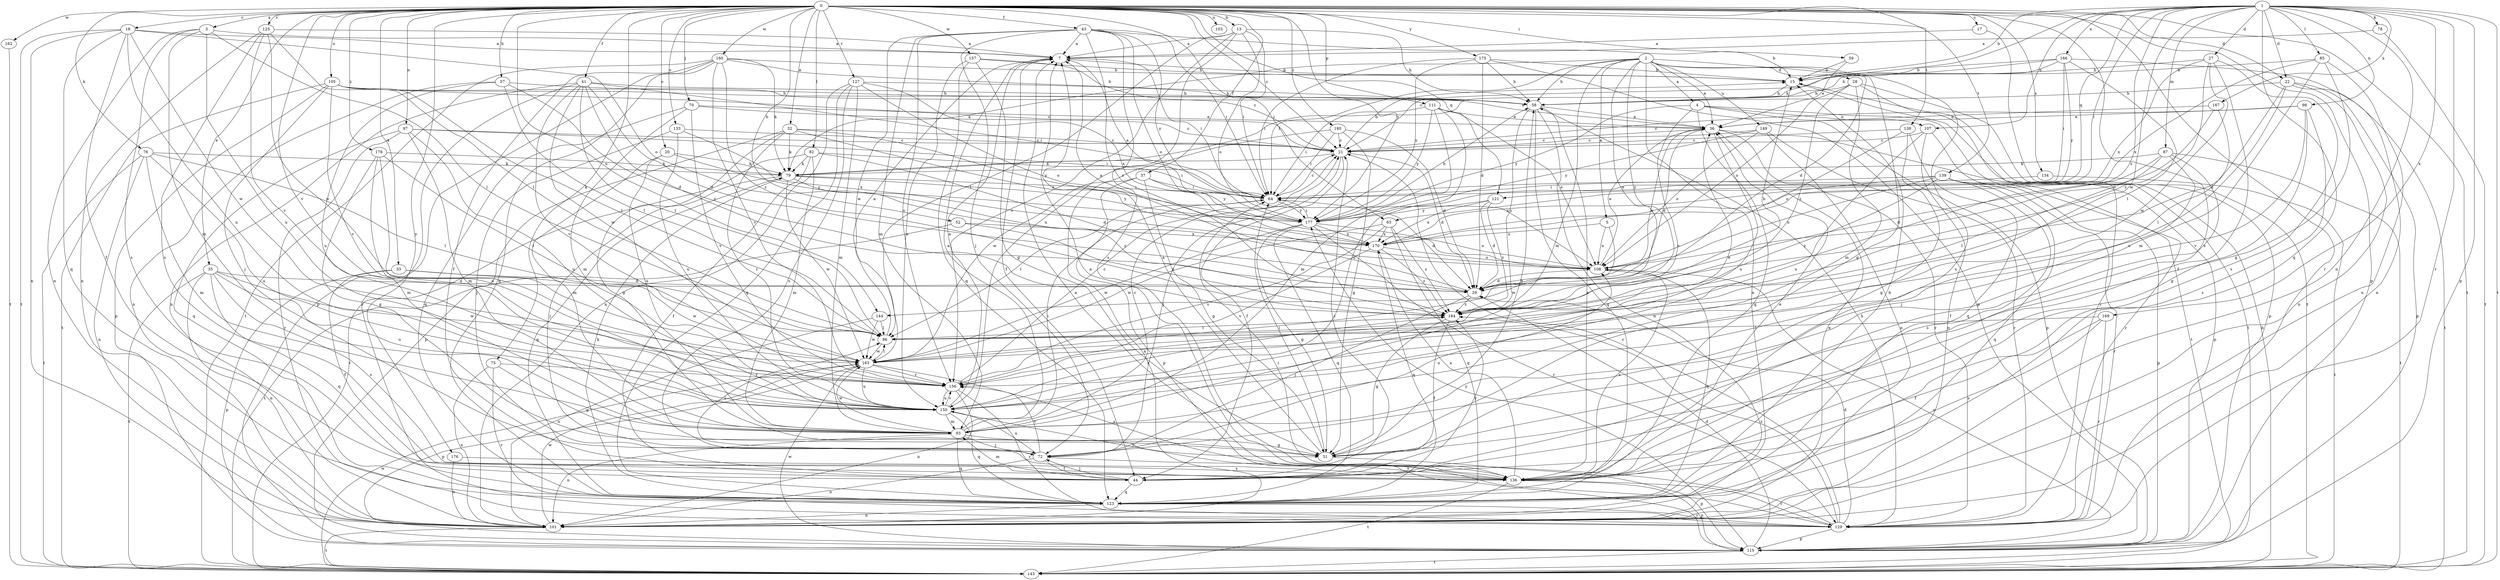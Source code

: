 strict digraph  {
0;
1;
2;
3;
4;
5;
7;
13;
15;
17;
18;
20;
21;
22;
27;
28;
29;
32;
33;
35;
36;
37;
41;
43;
44;
51;
52;
57;
58;
59;
63;
64;
70;
72;
75;
76;
78;
79;
82;
85;
86;
87;
93;
97;
98;
101;
103;
105;
107;
108;
111;
115;
121;
123;
125;
127;
129;
133;
134;
136;
138;
139;
143;
144;
149;
150;
156;
157;
160;
162;
163;
166;
167;
169;
170;
175;
176;
177;
178;
180;
184;
0 -> 3  [label=a];
0 -> 13  [label=b];
0 -> 17  [label=c];
0 -> 18  [label=c];
0 -> 20  [label=c];
0 -> 21  [label=c];
0 -> 22  [label=d];
0 -> 32  [label=e];
0 -> 33  [label=e];
0 -> 35  [label=e];
0 -> 37  [label=f];
0 -> 41  [label=f];
0 -> 43  [label=f];
0 -> 52  [label=h];
0 -> 57  [label=h];
0 -> 59  [label=i];
0 -> 63  [label=i];
0 -> 70  [label=j];
0 -> 75  [label=k];
0 -> 76  [label=k];
0 -> 82  [label=l];
0 -> 97  [label=n];
0 -> 103  [label=o];
0 -> 105  [label=o];
0 -> 111  [label=p];
0 -> 115  [label=p];
0 -> 121  [label=q];
0 -> 125  [label=r];
0 -> 127  [label=r];
0 -> 129  [label=r];
0 -> 133  [label=s];
0 -> 134  [label=s];
0 -> 136  [label=s];
0 -> 138  [label=t];
0 -> 139  [label=t];
0 -> 143  [label=t];
0 -> 144  [label=u];
0 -> 156  [label=v];
0 -> 157  [label=w];
0 -> 160  [label=w];
0 -> 162  [label=w];
0 -> 175  [label=y];
0 -> 176  [label=y];
0 -> 177  [label=y];
0 -> 178  [label=z];
0 -> 180  [label=z];
1 -> 15  [label=b];
1 -> 22  [label=d];
1 -> 27  [label=d];
1 -> 63  [label=i];
1 -> 78  [label=k];
1 -> 79  [label=k];
1 -> 85  [label=l];
1 -> 87  [label=m];
1 -> 98  [label=n];
1 -> 101  [label=n];
1 -> 107  [label=o];
1 -> 115  [label=p];
1 -> 121  [label=q];
1 -> 123  [label=q];
1 -> 129  [label=r];
1 -> 143  [label=t];
1 -> 163  [label=w];
1 -> 166  [label=x];
1 -> 167  [label=x];
1 -> 169  [label=x];
1 -> 184  [label=z];
2 -> 4  [label=a];
2 -> 5  [label=a];
2 -> 28  [label=d];
2 -> 29  [label=d];
2 -> 36  [label=e];
2 -> 51  [label=g];
2 -> 58  [label=h];
2 -> 64  [label=i];
2 -> 79  [label=k];
2 -> 93  [label=m];
2 -> 101  [label=n];
2 -> 136  [label=s];
2 -> 144  [label=u];
2 -> 149  [label=u];
2 -> 184  [label=z];
3 -> 7  [label=a];
3 -> 86  [label=l];
3 -> 93  [label=m];
3 -> 101  [label=n];
3 -> 136  [label=s];
3 -> 150  [label=u];
4 -> 107  [label=o];
4 -> 115  [label=p];
4 -> 123  [label=q];
4 -> 143  [label=t];
4 -> 156  [label=v];
4 -> 177  [label=y];
5 -> 108  [label=o];
5 -> 163  [label=w];
5 -> 170  [label=x];
7 -> 15  [label=b];
7 -> 44  [label=f];
7 -> 64  [label=i];
13 -> 7  [label=a];
13 -> 58  [label=h];
13 -> 64  [label=i];
13 -> 86  [label=l];
13 -> 108  [label=o];
13 -> 150  [label=u];
13 -> 156  [label=v];
15 -> 58  [label=h];
15 -> 143  [label=t];
17 -> 7  [label=a];
17 -> 143  [label=t];
18 -> 7  [label=a];
18 -> 44  [label=f];
18 -> 101  [label=n];
18 -> 108  [label=o];
18 -> 123  [label=q];
18 -> 143  [label=t];
18 -> 150  [label=u];
18 -> 163  [label=w];
20 -> 79  [label=k];
20 -> 93  [label=m];
20 -> 150  [label=u];
20 -> 177  [label=y];
21 -> 15  [label=b];
21 -> 29  [label=d];
21 -> 44  [label=f];
21 -> 72  [label=j];
21 -> 79  [label=k];
22 -> 29  [label=d];
22 -> 58  [label=h];
22 -> 101  [label=n];
22 -> 115  [label=p];
22 -> 143  [label=t];
22 -> 150  [label=u];
27 -> 15  [label=b];
27 -> 44  [label=f];
27 -> 136  [label=s];
27 -> 163  [label=w];
27 -> 170  [label=x];
27 -> 184  [label=z];
28 -> 58  [label=h];
28 -> 93  [label=m];
28 -> 108  [label=o];
28 -> 115  [label=p];
28 -> 129  [label=r];
28 -> 184  [label=z];
29 -> 7  [label=a];
29 -> 36  [label=e];
29 -> 72  [label=j];
29 -> 184  [label=z];
32 -> 21  [label=c];
32 -> 51  [label=g];
32 -> 79  [label=k];
32 -> 115  [label=p];
32 -> 170  [label=x];
32 -> 177  [label=y];
32 -> 150  [label=r];
33 -> 29  [label=d];
33 -> 44  [label=f];
33 -> 115  [label=p];
33 -> 163  [label=w];
35 -> 29  [label=d];
35 -> 101  [label=n];
35 -> 123  [label=q];
35 -> 136  [label=s];
35 -> 143  [label=t];
35 -> 150  [label=u];
35 -> 163  [label=w];
36 -> 21  [label=c];
36 -> 29  [label=d];
36 -> 115  [label=p];
36 -> 129  [label=r];
36 -> 150  [label=u];
37 -> 51  [label=g];
37 -> 64  [label=i];
37 -> 101  [label=n];
37 -> 115  [label=p];
37 -> 177  [label=y];
41 -> 29  [label=d];
41 -> 58  [label=h];
41 -> 64  [label=i];
41 -> 86  [label=l];
41 -> 101  [label=n];
41 -> 129  [label=r];
41 -> 156  [label=v];
41 -> 163  [label=w];
41 -> 184  [label=z];
43 -> 7  [label=a];
43 -> 15  [label=b];
43 -> 64  [label=i];
43 -> 72  [label=j];
43 -> 93  [label=m];
43 -> 108  [label=o];
43 -> 136  [label=s];
43 -> 156  [label=v];
43 -> 163  [label=w];
43 -> 177  [label=y];
43 -> 184  [label=z];
44 -> 21  [label=c];
44 -> 72  [label=j];
44 -> 93  [label=m];
44 -> 123  [label=q];
44 -> 184  [label=z];
51 -> 7  [label=a];
51 -> 58  [label=h];
51 -> 64  [label=i];
51 -> 115  [label=p];
52 -> 143  [label=t];
52 -> 170  [label=x];
52 -> 184  [label=z];
57 -> 29  [label=d];
57 -> 58  [label=h];
57 -> 86  [label=l];
57 -> 101  [label=n];
57 -> 150  [label=u];
58 -> 36  [label=e];
58 -> 101  [label=n];
58 -> 123  [label=q];
58 -> 136  [label=s];
58 -> 184  [label=z];
59 -> 15  [label=b];
59 -> 36  [label=e];
63 -> 123  [label=q];
63 -> 156  [label=v];
63 -> 163  [label=w];
63 -> 170  [label=x];
63 -> 184  [label=z];
64 -> 21  [label=c];
64 -> 29  [label=d];
64 -> 86  [label=l];
64 -> 177  [label=y];
70 -> 21  [label=c];
70 -> 36  [label=e];
70 -> 93  [label=m];
70 -> 123  [label=q];
70 -> 156  [label=v];
72 -> 44  [label=f];
72 -> 86  [label=l];
72 -> 101  [label=n];
72 -> 108  [label=o];
72 -> 136  [label=s];
72 -> 150  [label=u];
72 -> 156  [label=v];
75 -> 51  [label=g];
75 -> 101  [label=n];
75 -> 129  [label=r];
75 -> 156  [label=v];
76 -> 79  [label=k];
76 -> 86  [label=l];
76 -> 93  [label=m];
76 -> 101  [label=n];
76 -> 143  [label=t];
76 -> 150  [label=u];
78 -> 7  [label=a];
78 -> 143  [label=t];
79 -> 64  [label=i];
79 -> 72  [label=j];
79 -> 123  [label=q];
79 -> 163  [label=w];
79 -> 177  [label=y];
79 -> 184  [label=z];
82 -> 29  [label=d];
82 -> 44  [label=f];
82 -> 64  [label=i];
82 -> 79  [label=k];
82 -> 93  [label=m];
82 -> 143  [label=t];
85 -> 15  [label=b];
85 -> 51  [label=g];
85 -> 93  [label=m];
85 -> 101  [label=n];
85 -> 170  [label=x];
86 -> 7  [label=a];
86 -> 163  [label=w];
87 -> 29  [label=d];
87 -> 44  [label=f];
87 -> 72  [label=j];
87 -> 79  [label=k];
87 -> 86  [label=l];
87 -> 143  [label=t];
93 -> 7  [label=a];
93 -> 21  [label=c];
93 -> 51  [label=g];
93 -> 64  [label=i];
93 -> 72  [label=j];
93 -> 101  [label=n];
93 -> 123  [label=q];
93 -> 163  [label=w];
97 -> 21  [label=c];
97 -> 64  [label=i];
97 -> 93  [label=m];
97 -> 123  [label=q];
97 -> 129  [label=r];
97 -> 150  [label=u];
98 -> 21  [label=c];
98 -> 36  [label=e];
98 -> 51  [label=g];
98 -> 136  [label=s];
98 -> 156  [label=v];
101 -> 36  [label=e];
101 -> 143  [label=t];
101 -> 163  [label=w];
105 -> 21  [label=c];
105 -> 36  [label=e];
105 -> 58  [label=h];
105 -> 72  [label=j];
105 -> 86  [label=l];
105 -> 115  [label=p];
105 -> 143  [label=t];
105 -> 156  [label=v];
107 -> 21  [label=c];
107 -> 101  [label=n];
107 -> 129  [label=r];
107 -> 150  [label=u];
108 -> 29  [label=d];
108 -> 36  [label=e];
108 -> 123  [label=q];
108 -> 136  [label=s];
111 -> 36  [label=e];
111 -> 64  [label=i];
111 -> 93  [label=m];
111 -> 108  [label=o];
111 -> 150  [label=u];
111 -> 177  [label=y];
115 -> 29  [label=d];
115 -> 108  [label=o];
115 -> 143  [label=t];
115 -> 163  [label=w];
115 -> 177  [label=y];
121 -> 29  [label=d];
121 -> 170  [label=x];
121 -> 177  [label=y];
121 -> 184  [label=z];
123 -> 15  [label=b];
123 -> 79  [label=k];
123 -> 101  [label=n];
123 -> 129  [label=r];
125 -> 7  [label=a];
125 -> 86  [label=l];
125 -> 101  [label=n];
125 -> 136  [label=s];
125 -> 156  [label=v];
125 -> 163  [label=w];
127 -> 58  [label=h];
127 -> 93  [label=m];
127 -> 101  [label=n];
127 -> 108  [label=o];
127 -> 123  [label=q];
127 -> 136  [label=s];
127 -> 170  [label=x];
129 -> 7  [label=a];
129 -> 21  [label=c];
129 -> 29  [label=d];
129 -> 58  [label=h];
129 -> 64  [label=i];
129 -> 115  [label=p];
129 -> 184  [label=z];
133 -> 21  [label=c];
133 -> 72  [label=j];
133 -> 150  [label=u];
133 -> 170  [label=x];
134 -> 64  [label=i];
134 -> 143  [label=t];
136 -> 7  [label=a];
136 -> 36  [label=e];
136 -> 115  [label=p];
136 -> 129  [label=r];
136 -> 143  [label=t];
136 -> 170  [label=x];
138 -> 21  [label=c];
138 -> 51  [label=g];
138 -> 108  [label=o];
138 -> 123  [label=q];
139 -> 64  [label=i];
139 -> 108  [label=o];
139 -> 115  [label=p];
139 -> 123  [label=q];
139 -> 129  [label=r];
139 -> 136  [label=s];
139 -> 170  [label=x];
139 -> 184  [label=z];
143 -> 15  [label=b];
143 -> 163  [label=w];
144 -> 86  [label=l];
144 -> 101  [label=n];
144 -> 163  [label=w];
149 -> 21  [label=c];
149 -> 101  [label=n];
149 -> 108  [label=o];
149 -> 129  [label=r];
149 -> 177  [label=y];
150 -> 7  [label=a];
150 -> 93  [label=m];
150 -> 123  [label=q];
150 -> 136  [label=s];
150 -> 156  [label=v];
150 -> 184  [label=z];
156 -> 21  [label=c];
156 -> 36  [label=e];
156 -> 101  [label=n];
156 -> 129  [label=r];
156 -> 150  [label=u];
157 -> 15  [label=b];
157 -> 21  [label=c];
157 -> 51  [label=g];
157 -> 123  [label=q];
157 -> 150  [label=u];
160 -> 15  [label=b];
160 -> 44  [label=f];
160 -> 58  [label=h];
160 -> 79  [label=k];
160 -> 115  [label=p];
160 -> 123  [label=q];
160 -> 143  [label=t];
160 -> 156  [label=v];
160 -> 184  [label=z];
162 -> 143  [label=t];
163 -> 86  [label=l];
163 -> 115  [label=p];
163 -> 136  [label=s];
163 -> 150  [label=u];
163 -> 156  [label=v];
166 -> 15  [label=b];
166 -> 21  [label=c];
166 -> 58  [label=h];
166 -> 64  [label=i];
166 -> 86  [label=l];
166 -> 101  [label=n];
166 -> 177  [label=y];
167 -> 36  [label=e];
167 -> 86  [label=l];
167 -> 108  [label=o];
169 -> 44  [label=f];
169 -> 86  [label=l];
169 -> 129  [label=r];
169 -> 136  [label=s];
170 -> 108  [label=o];
170 -> 123  [label=q];
170 -> 156  [label=v];
170 -> 184  [label=z];
175 -> 15  [label=b];
175 -> 29  [label=d];
175 -> 58  [label=h];
175 -> 64  [label=i];
175 -> 115  [label=p];
175 -> 177  [label=y];
176 -> 101  [label=n];
176 -> 136  [label=s];
177 -> 7  [label=a];
177 -> 51  [label=g];
177 -> 58  [label=h];
177 -> 64  [label=i];
177 -> 108  [label=o];
177 -> 123  [label=q];
177 -> 129  [label=r];
177 -> 163  [label=w];
177 -> 170  [label=x];
178 -> 51  [label=g];
178 -> 79  [label=k];
178 -> 86  [label=l];
178 -> 93  [label=m];
178 -> 150  [label=u];
180 -> 21  [label=c];
180 -> 29  [label=d];
180 -> 51  [label=g];
180 -> 64  [label=i];
180 -> 163  [label=w];
184 -> 15  [label=b];
184 -> 44  [label=f];
184 -> 51  [label=g];
184 -> 86  [label=l];
}
